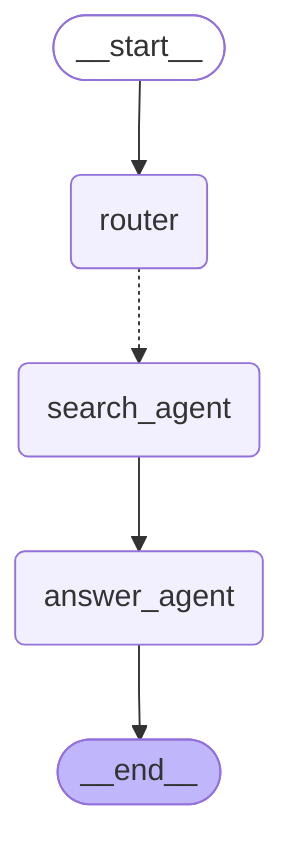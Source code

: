 ---
config:
  flowchart:
    curve: linear
---
graph TD;
	__start__([<p>__start__</p>]):::first
	router(router)
	search_agent(search_agent)
	answer_agent(answer_agent)
	__end__([<p>__end__</p>]):::last
	__start__ --> router;
	router -.-> search_agent;
	search_agent --> answer_agent;
	answer_agent --> __end__;
	classDef default fill:#f2f0ff,line-height:1.2
	classDef first fill-opacity:0
	classDef last fill:#bfb6fc